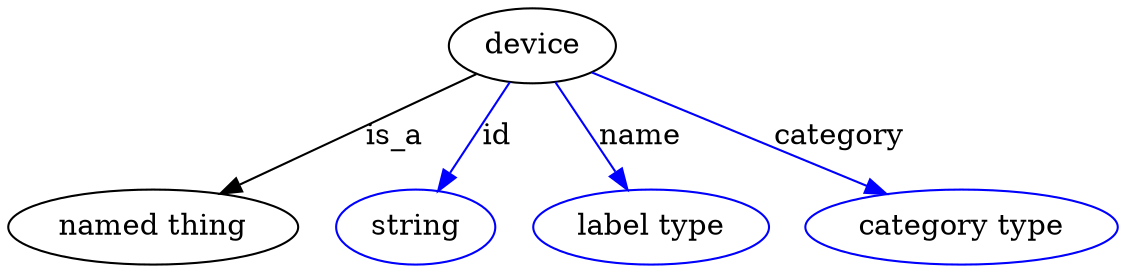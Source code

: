 digraph {
	graph [bb="0,0,433.74,123"];
	node [label="\N"];
	device	[height=0.5,
		label=device,
		pos="206.25,105",
		width=0.93881];
	"named thing"	[height=0.5,
		pos="55.245,18",
		width=1.5346];
	device -> "named thing"	[label=is_a,
		lp="151.25,61.5",
		pos="e,81.688,33.885 183.96,91.458 159.39,77.623 119.5,55.172 90.639,38.924"];
	id	[color=blue,
		height=0.5,
		label=string,
		pos="159.25,18",
		width=0.84854];
	device -> id	[color=blue,
		label=id,
		lp="191.75,61.5",
		pos="e,168.28,35.339 197.18,87.611 190.42,75.382 181.05,58.443 173.32,44.456",
		style=solid];
	name	[color=blue,
		height=0.5,
		label="label type",
		pos="253.25,18",
		width=1.2638];
	device -> name	[color=blue,
		label=name,
		lp="248.75,61.5",
		pos="e,243.89,35.92 215.31,87.611 221.98,75.539 231.2,58.876 238.87,44.995",
		style=solid];
	category	[color=blue,
		height=0.5,
		label="category type",
		pos="375.25,18",
		width=1.6249];
	device -> category	[color=blue,
		label=category,
		lp="324.75,61.5",
		pos="e,346.13,33.645 230.1,92.002 257.84,78.049 304.02,54.825 336.83,38.321",
		style=solid];
}

